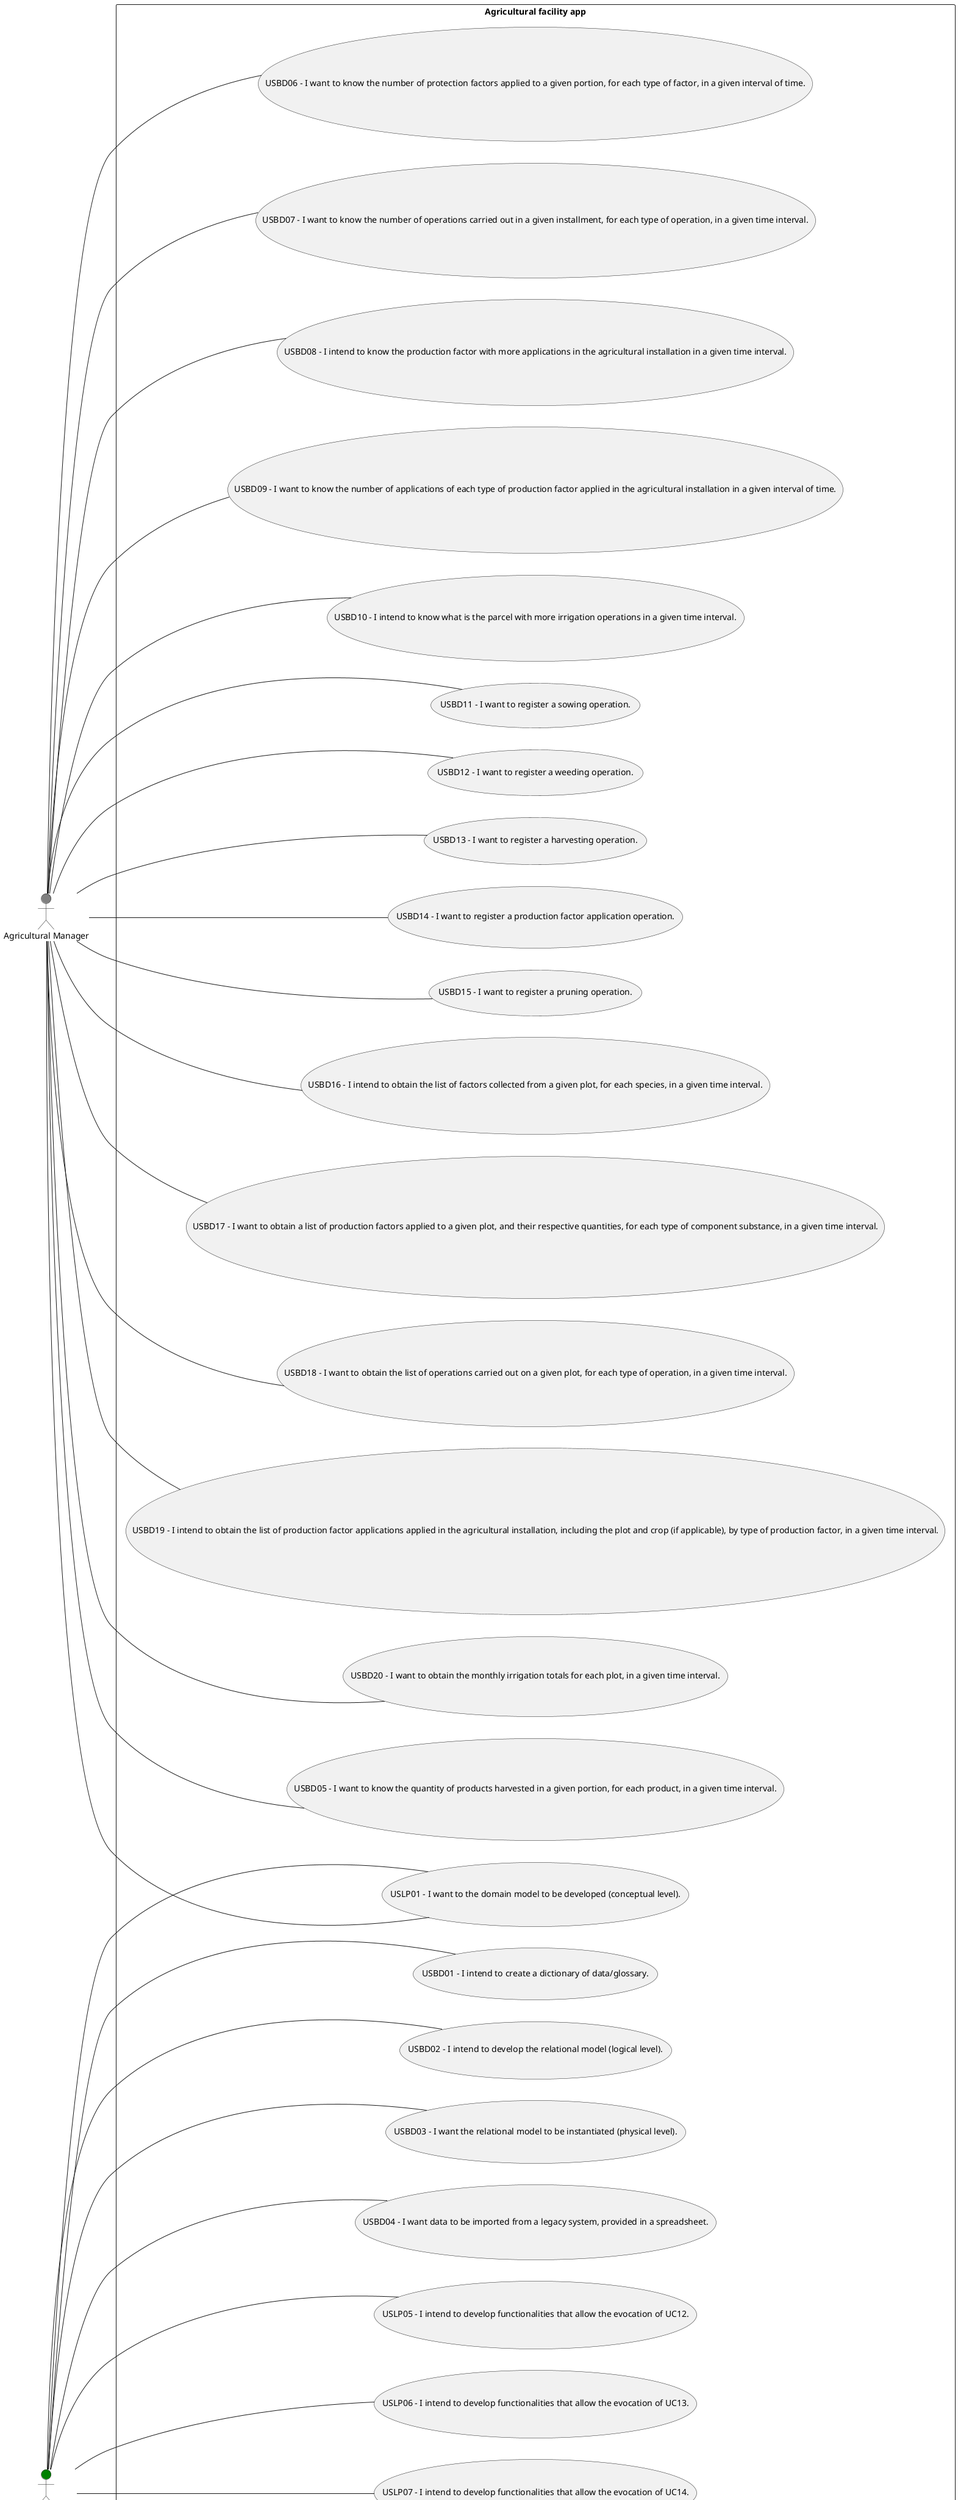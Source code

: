 @startuml
left to right direction

actor "Agricultural Manager" as AG #grey
actor "Product Owner" as PO #green

rectangle "Agricultural facility app"{
    usecase "USBD01 - I intend to create a dictionary of data/glossary." as UC1
    usecase "USBD02 - I intend to develop the relational model (logical level)." as UC2
    usecase "USBD03 - I want the relational model to be instantiated (physical level)." as UC3
    usecase "USBD04 - I want data to be imported from a legacy system, provided in a spreadsheet." as UC4
    usecase "USBD05 - I want to know the quantity of products harvested in a given portion, for each product, in a given time interval." as UC5
    usecase "USBD06 - I want to know the number of protection factors applied to a given portion, for each type of factor, in a given interval of time." as UC6
    usecase "USBD07 - I want to know the number of operations carried out in a given installment, for each type of operation, in a given time interval." as UC7
    usecase "USBD08 - I intend to know the production factor with more applications in the agricultural installation in a given time interval." as UC8
    usecase "USBD09 - I want to know the number of applications of each type of production factor applied in the agricultural installation in a given interval of time." as UC9
    usecase "USBD10 - I intend to know what is the parcel with more irrigation operations in a given time interval." as UC10
    usecase "USBD11 - I want to register a sowing operation." as UC11
    usecase "USBD12 - I want to register a weeding operation." as UC12
    usecase "USBD13 - I want to register a harvesting operation." as UC13
    usecase "USBD14 - I want to register a production factor application operation." as UC14
    usecase "USBD15 - I want to register a pruning operation." as UC15
    usecase "USBD16 - I intend to obtain the list of factors collected from a given plot, for each species, in a given time interval." as UC16
    usecase "USBD17 - I want to obtain a list of production factors applied to a given plot, and their respective quantities, for each type of component substance, in a given time interval." as UC17
    usecase "USBD18 - I want to obtain the list of operations carried out on a given plot, for each type of operation, in a given time interval." as UC18
    usecase "USBD19 - I intend to obtain the list of production factor applications applied in the agricultural installation, including the plot and crop (if applicable), by type of production factor, in a given time interval." as UC19
    usecase "USBD20 - I want to obtain the monthly irrigation totals for each plot, in a given time interval." as UC20
    usecase "USLP01 - I want to the domain model to be developed (conceptual level)." as UC21
    usecase "USLP02 - I want to define a functionality that consists of simulating an irrigation system controller." as UC22
    usecase "USLP03 - I intend to develop a functionality that allows the irrigation plan generated by the controller simulator developed at UC22 to be automatically compressed." as UC23
    usecase "USLP04 - I intend to develop functionalities that allow the evocation of UC11." as UC24
    usecase "USLP05 - I intend to develop functionalities that allow the evocation of UC12." as UC25
    usecase "USLP06 - I intend to develop functionalities that allow the evocation of UC13." as UC26
    usecase "USLP07 - I intend to develop functionalities that allow the evocation of UC14." as UC27
    usecase "USLP08 - I intend to develop functionalities that allow the evocation of UC15." as UC28
    usecase "USBD21 - I want the relational model to be updated (logical and physical level) in light of new requirements and user stories." as UC29
    usecase "USBD22 - I want updated data from a legacy system to be imported, provided in a spreadsheet." as UC30
    usecase "USBD23 - I want the dictionary to be updated data/glossary" as UC31

    PO -- UC1
    PO -- UC2
    PO -- UC3
    PO -- UC4
    PO -- UC21
    PO -- UC22
    PO -- UC23
    PO -- UC24
    PO -- UC25
    PO -- UC26
    PO -- UC27
    PO -- UC28
    AG -- UC5
    AG -- UC6
    AG -- UC7
    AG -- UC8
    AG -- UC9
    AG -- UC10
    AG -- UC11
    AG -- UC12
    AG -- UC13
    AG -- UC14
    AG -- UC15
    AG -- UC16
    AG -- UC17
    AG -- UC18
    AG -- UC19
    AG -- UC20
    AG -- UC21
    PO -- UC29
    PO -- UC30
    PO -- UC31


}
@enduml